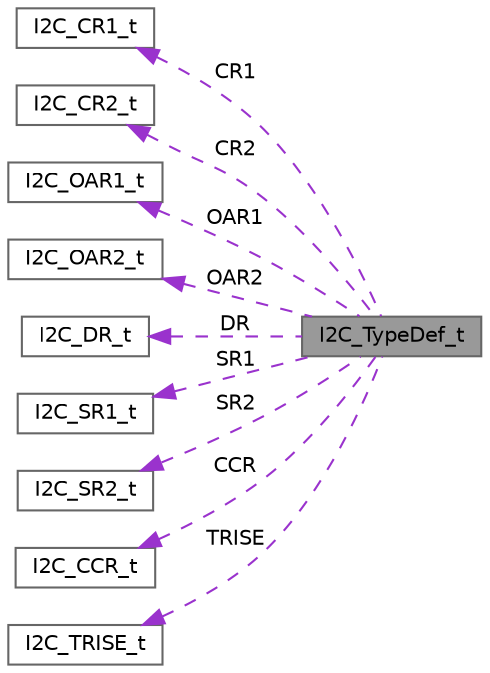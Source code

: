 digraph "I2C_TypeDef_t"
{
 // LATEX_PDF_SIZE
  bgcolor="transparent";
  edge [fontname=Helvetica,fontsize=10,labelfontname=Helvetica,labelfontsize=10];
  node [fontname=Helvetica,fontsize=10,shape=box,height=0.2,width=0.4];
  rankdir="LR";
  Node1 [label="I2C_TypeDef_t",height=0.2,width=0.4,color="gray40", fillcolor="grey60", style="filled", fontcolor="black",tooltip="Inter Integrated Circuit Interface."];
  Node2 -> Node1 [dir="back",color="darkorchid3",style="dashed",label=" CR1" ];
  Node2 [label="I2C_CR1_t",height=0.2,width=0.4,color="gray40", fillcolor="white", style="filled",URL="$group__i2c__rw.html#unionI2C__CR1__t",tooltip="data structure Bit definition for I2C_CR1 register"];
  Node3 -> Node1 [dir="back",color="darkorchid3",style="dashed",label=" CR2" ];
  Node3 [label="I2C_CR2_t",height=0.2,width=0.4,color="gray40", fillcolor="white", style="filled",URL="$group__i2c__rw.html#unionI2C__CR2__t",tooltip="data structure Bit definition for I2C_CR2 register"];
  Node4 -> Node1 [dir="back",color="darkorchid3",style="dashed",label=" OAR1" ];
  Node4 [label="I2C_OAR1_t",height=0.2,width=0.4,color="gray40", fillcolor="white", style="filled",URL="$group__i2c__rw.html#unionI2C__OAR1__t",tooltip="data structure Bit definition for I2C_OAR1 register"];
  Node5 -> Node1 [dir="back",color="darkorchid3",style="dashed",label=" OAR2" ];
  Node5 [label="I2C_OAR2_t",height=0.2,width=0.4,color="gray40", fillcolor="white", style="filled",URL="$group__i2c__rw.html#unionI2C__OAR2__t",tooltip="data structure Bit definition for I2C_OAR2 register"];
  Node6 -> Node1 [dir="back",color="darkorchid3",style="dashed",label=" DR" ];
  Node6 [label="I2C_DR_t",height=0.2,width=0.4,color="gray40", fillcolor="white", style="filled",URL="$group__i2c__rw.html#unionI2C__DR__t",tooltip="data structure Bit definition for I2C_DR register"];
  Node7 -> Node1 [dir="back",color="darkorchid3",style="dashed",label=" SR1" ];
  Node7 [label="I2C_SR1_t",height=0.2,width=0.4,color="gray40", fillcolor="white", style="filled",URL="$group__i2c__rw.html#unionI2C__SR1__t",tooltip="data structure Bit definition for I2C_SR1 register"];
  Node8 -> Node1 [dir="back",color="darkorchid3",style="dashed",label=" SR2" ];
  Node8 [label="I2C_SR2_t",height=0.2,width=0.4,color="gray40", fillcolor="white", style="filled",URL="$group__i2c__rw.html#unionI2C__SR2__t",tooltip="data structure Bit definition for I2C_SR2 register"];
  Node9 -> Node1 [dir="back",color="darkorchid3",style="dashed",label=" CCR" ];
  Node9 [label="I2C_CCR_t",height=0.2,width=0.4,color="gray40", fillcolor="white", style="filled",URL="$group__i2c__rw.html#unionI2C__CCR__t",tooltip="data structure Bit definition for I2C_CCR register"];
  Node10 -> Node1 [dir="back",color="darkorchid3",style="dashed",label=" TRISE" ];
  Node10 [label="I2C_TRISE_t",height=0.2,width=0.4,color="gray40", fillcolor="white", style="filled",URL="$group__i2c__rw.html#unionI2C__TRISE__t",tooltip="data structure Bit definition for I2C_TRISE register"];
}
